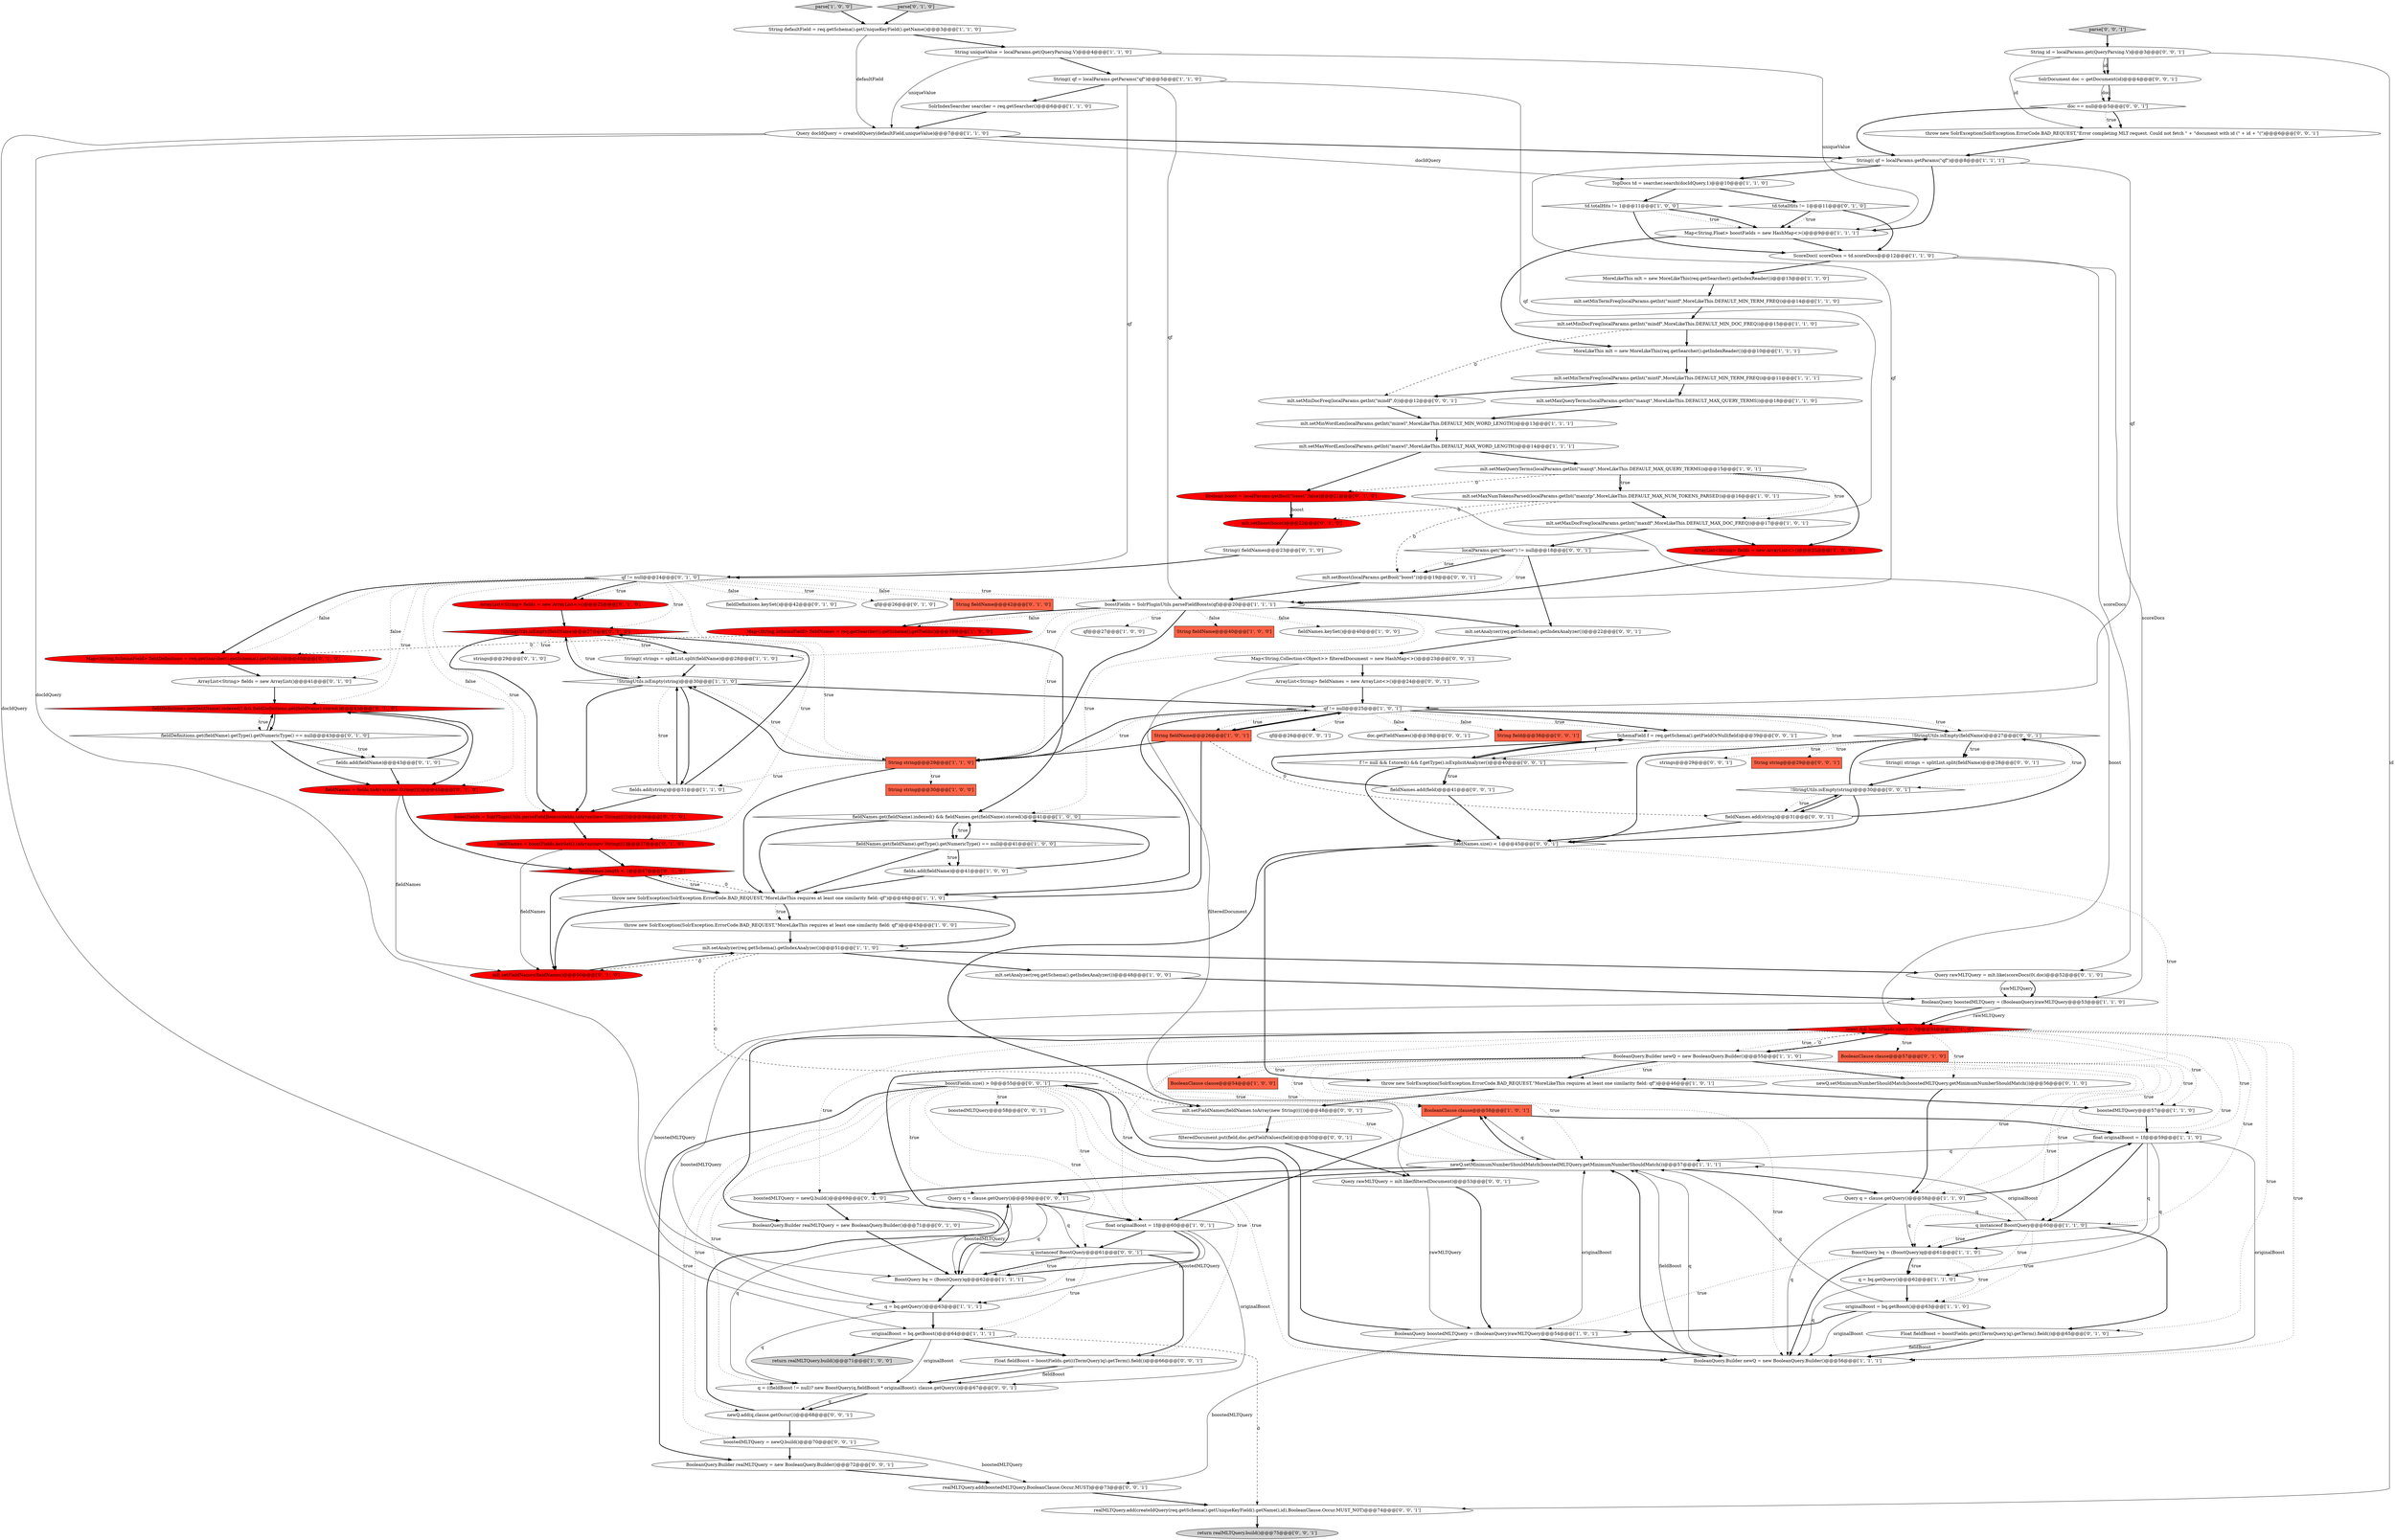 digraph {
115 [style = filled, label = "boostFields.size() > 0@@@55@@@['0', '0', '1']", fillcolor = white, shape = diamond image = "AAA0AAABBB3BBB"];
73 [style = filled, label = "qf != null@@@24@@@['0', '1', '0']", fillcolor = white, shape = diamond image = "AAA0AAABBB2BBB"];
77 [style = filled, label = "Float fieldBoost = boostFields.get(((TermQuery)q).getTerm().field())@@@65@@@['0', '1', '0']", fillcolor = white, shape = ellipse image = "AAA0AAABBB2BBB"];
27 [style = filled, label = "mlt.setMaxWordLen(localParams.getInt(\"maxwl\",MoreLikeThis.DEFAULT_MAX_WORD_LENGTH))@@@14@@@['1', '1', '1']", fillcolor = white, shape = ellipse image = "AAA0AAABBB1BBB"];
62 [style = filled, label = "!StringUtils.isEmpty(string)@@@30@@@['1', '1', '0']", fillcolor = white, shape = diamond image = "AAA0AAABBB1BBB"];
0 [style = filled, label = "String string@@@30@@@['1', '0', '0']", fillcolor = tomato, shape = box image = "AAA0AAABBB1BBB"];
61 [style = filled, label = "Map<String,Float> boostFields = new HashMap<>()@@@9@@@['1', '1', '1']", fillcolor = white, shape = ellipse image = "AAA0AAABBB1BBB"];
43 [style = filled, label = "mlt.setAnalyzer(req.getSchema().getIndexAnalyzer())@@@51@@@['1', '1', '0']", fillcolor = white, shape = ellipse image = "AAA0AAABBB1BBB"];
2 [style = filled, label = "BooleanQuery boostedMLTQuery = (BooleanQuery)rawMLTQuery@@@53@@@['1', '1', '0']", fillcolor = white, shape = ellipse image = "AAA0AAABBB1BBB"];
123 [style = filled, label = "strings@@@29@@@['0', '0', '1']", fillcolor = white, shape = ellipse image = "AAA0AAABBB3BBB"];
41 [style = filled, label = "BooleanClause clause@@@58@@@['1', '0', '1']", fillcolor = tomato, shape = box image = "AAA0AAABBB1BBB"];
48 [style = filled, label = "throw new SolrException(SolrException.ErrorCode.BAD_REQUEST,\"MoreLikeThis requires at least one similarity field: qf\")@@@45@@@['1', '0', '0']", fillcolor = white, shape = ellipse image = "AAA0AAABBB1BBB"];
66 [style = filled, label = "ArrayList<String> fields = new ArrayList()@@@41@@@['0', '1', '0']", fillcolor = white, shape = ellipse image = "AAA0AAABBB2BBB"];
50 [style = filled, label = "mlt.setMinTermFreq(localParams.getInt(\"mintf\",MoreLikeThis.DEFAULT_MIN_TERM_FREQ))@@@11@@@['1', '1', '1']", fillcolor = white, shape = ellipse image = "AAA0AAABBB1BBB"];
112 [style = filled, label = "Map<String,Collection<Object>> filteredDocument = new HashMap<>()@@@23@@@['0', '0', '1']", fillcolor = white, shape = ellipse image = "AAA0AAABBB3BBB"];
93 [style = filled, label = "fieldNames.add(string)@@@31@@@['0', '0', '1']", fillcolor = white, shape = ellipse image = "AAA0AAABBB3BBB"];
118 [style = filled, label = "SolrDocument doc = getDocument(id)@@@4@@@['0', '0', '1']", fillcolor = white, shape = ellipse image = "AAA0AAABBB3BBB"];
17 [style = filled, label = "BoostQuery bq = (BoostQuery)q@@@62@@@['1', '1', '1']", fillcolor = white, shape = ellipse image = "AAA0AAABBB1BBB"];
100 [style = filled, label = "realMLTQuery.add(createIdQuery(req.getSchema().getUniqueKeyField().getName(),id),BooleanClause.Occur.MUST_NOT)@@@74@@@['0', '0', '1']", fillcolor = white, shape = ellipse image = "AAA0AAABBB3BBB"];
59 [style = filled, label = "return realMLTQuery.build()@@@71@@@['1', '0', '0']", fillcolor = lightgray, shape = ellipse image = "AAA0AAABBB1BBB"];
105 [style = filled, label = "newQ.add(q,clause.getOccur())@@@68@@@['0', '0', '1']", fillcolor = white, shape = ellipse image = "AAA0AAABBB3BBB"];
31 [style = filled, label = "newQ.setMinimumNumberShouldMatch(boostedMLTQuery.getMinimumNumberShouldMatch())@@@57@@@['1', '1', '1']", fillcolor = white, shape = ellipse image = "AAA0AAABBB1BBB"];
60 [style = filled, label = "ArrayList<String> fields = new ArrayList<>()@@@25@@@['1', '0', '0']", fillcolor = red, shape = ellipse image = "AAA1AAABBB1BBB"];
111 [style = filled, label = "mlt.setAnalyzer(req.getSchema().getIndexAnalyzer())@@@22@@@['0', '0', '1']", fillcolor = white, shape = ellipse image = "AAA0AAABBB3BBB"];
85 [style = filled, label = "!StringUtils.isEmpty(fieldName)@@@27@@@['0', '1', '0']", fillcolor = red, shape = diamond image = "AAA1AAABBB2BBB"];
56 [style = filled, label = "Map<String,SchemaField> fieldNames = req.getSearcher().getSchema().getFields()@@@39@@@['1', '0', '0']", fillcolor = red, shape = ellipse image = "AAA1AAABBB1BBB"];
63 [style = filled, label = "Query rawMLTQuery = mlt.like(scoreDocs(0(.doc)@@@52@@@['0', '1', '0']", fillcolor = white, shape = ellipse image = "AAA0AAABBB2BBB"];
40 [style = filled, label = "mlt.setAnalyzer(req.getSchema().getIndexAnalyzer())@@@48@@@['1', '0', '0']", fillcolor = white, shape = ellipse image = "AAA0AAABBB1BBB"];
26 [style = filled, label = "qf != null@@@25@@@['1', '0', '1']", fillcolor = white, shape = diamond image = "AAA0AAABBB1BBB"];
6 [style = filled, label = "fields.add(fieldName)@@@41@@@['1', '0', '0']", fillcolor = white, shape = ellipse image = "AAA0AAABBB1BBB"];
32 [style = filled, label = "fields.add(string)@@@31@@@['1', '1', '0']", fillcolor = white, shape = ellipse image = "AAA0AAABBB1BBB"];
107 [style = filled, label = "mlt.setBoost(localParams.getBool(\"boost\"))@@@19@@@['0', '0', '1']", fillcolor = white, shape = ellipse image = "AAA0AAABBB3BBB"];
15 [style = filled, label = "ScoreDoc(( scoreDocs = td.scoreDocs@@@12@@@['1', '1', '0']", fillcolor = white, shape = ellipse image = "AAA0AAABBB1BBB"];
21 [style = filled, label = "String string@@@29@@@['1', '1', '0']", fillcolor = tomato, shape = box image = "AAA0AAABBB1BBB"];
36 [style = filled, label = "SolrIndexSearcher searcher = req.getSearcher()@@@6@@@['1', '1', '0']", fillcolor = white, shape = ellipse image = "AAA0AAABBB1BBB"];
69 [style = filled, label = "String(( fieldNames@@@23@@@['0', '1', '0']", fillcolor = white, shape = ellipse image = "AAA0AAABBB2BBB"];
96 [style = filled, label = "String string@@@29@@@['0', '0', '1']", fillcolor = tomato, shape = box image = "AAA0AAABBB3BBB"];
86 [style = filled, label = "BooleanQuery.Builder realMLTQuery = new BooleanQuery.Builder()@@@71@@@['0', '1', '0']", fillcolor = white, shape = ellipse image = "AAA0AAABBB2BBB"];
54 [style = filled, label = "float originalBoost = 1f@@@59@@@['1', '1', '0']", fillcolor = white, shape = ellipse image = "AAA0AAABBB1BBB"];
78 [style = filled, label = "BooleanClause clause@@@57@@@['0', '1', '0']", fillcolor = tomato, shape = box image = "AAA0AAABBB2BBB"];
11 [style = filled, label = "mlt.setMinDocFreq(localParams.getInt(\"mindf\",MoreLikeThis.DEFAULT_MIN_DOC_FREQ))@@@15@@@['1', '1', '0']", fillcolor = white, shape = ellipse image = "AAA0AAABBB1BBB"];
44 [style = filled, label = "mlt.setMaxDocFreq(localParams.getInt(\"maxdf\",MoreLikeThis.DEFAULT_MAX_DOC_FREQ))@@@17@@@['1', '0', '1']", fillcolor = white, shape = ellipse image = "AAA0AAABBB1BBB"];
7 [style = filled, label = "qf@@@27@@@['1', '0', '0']", fillcolor = white, shape = ellipse image = "AAA0AAABBB1BBB"];
33 [style = filled, label = "mlt.setMaxNumTokensParsed(localParams.getInt(\"maxntp\",MoreLikeThis.DEFAULT_MAX_NUM_TOKENS_PARSED))@@@16@@@['1', '0', '1']", fillcolor = white, shape = ellipse image = "AAA0AAABBB1BBB"];
79 [style = filled, label = "Map<String,SchemaField> fieldDefinitions = req.getSearcher().getSchema().getFields()@@@40@@@['0', '1', '0']", fillcolor = red, shape = ellipse image = "AAA1AAABBB2BBB"];
22 [style = filled, label = "throw new SolrException(SolrException.ErrorCode.BAD_REQUEST,\"MoreLikeThis requires at least one similarity field: qf\")@@@48@@@['1', '1', '0']", fillcolor = white, shape = ellipse image = "AAA0AAABBB1BBB"];
109 [style = filled, label = "fieldNames.add(field)@@@41@@@['0', '0', '1']", fillcolor = white, shape = ellipse image = "AAA0AAABBB3BBB"];
117 [style = filled, label = "boostedMLTQuery = newQ.build()@@@70@@@['0', '0', '1']", fillcolor = white, shape = ellipse image = "AAA0AAABBB3BBB"];
110 [style = filled, label = "parse['0', '0', '1']", fillcolor = lightgray, shape = diamond image = "AAA0AAABBB3BBB"];
108 [style = filled, label = "SchemaField f = req.getSchema().getFieldOrNull(field)@@@39@@@['0', '0', '1']", fillcolor = white, shape = ellipse image = "AAA0AAABBB3BBB"];
39 [style = filled, label = "String(( strings = splitList.split(fieldName)@@@28@@@['1', '1', '0']", fillcolor = white, shape = ellipse image = "AAA0AAABBB1BBB"];
68 [style = filled, label = "fieldDefinitions.keySet()@@@42@@@['0', '1', '0']", fillcolor = white, shape = ellipse image = "AAA0AAABBB2BBB"];
81 [style = filled, label = "mlt.setBoost(boost)@@@22@@@['0', '1', '0']", fillcolor = red, shape = ellipse image = "AAA1AAABBB2BBB"];
101 [style = filled, label = "doc == null@@@5@@@['0', '0', '1']", fillcolor = white, shape = diamond image = "AAA0AAABBB3BBB"];
106 [style = filled, label = "boostedMLTQuery@@@58@@@['0', '0', '1']", fillcolor = white, shape = ellipse image = "AAA0AAABBB3BBB"];
1 [style = filled, label = "mlt.setMaxQueryTerms(localParams.getInt(\"maxqt\",MoreLikeThis.DEFAULT_MAX_QUERY_TERMS))@@@18@@@['1', '1', '0']", fillcolor = white, shape = ellipse image = "AAA0AAABBB1BBB"];
128 [style = filled, label = "mlt.setFieldNames(fieldNames.toArray(new String(((())@@@48@@@['0', '0', '1']", fillcolor = white, shape = ellipse image = "AAA0AAABBB3BBB"];
3 [style = filled, label = "mlt.setMinWordLen(localParams.getInt(\"minwl\",MoreLikeThis.DEFAULT_MIN_WORD_LENGTH))@@@13@@@['1', '1', '1']", fillcolor = white, shape = ellipse image = "AAA0AAABBB1BBB"];
8 [style = filled, label = "float originalBoost = 1f@@@60@@@['1', '0', '1']", fillcolor = white, shape = ellipse image = "AAA0AAABBB1BBB"];
5 [style = filled, label = "String(( qf = localParams.getParams(\"qf\")@@@8@@@['1', '1', '1']", fillcolor = white, shape = ellipse image = "AAA0AAABBB1BBB"];
64 [style = filled, label = "fieldDefinitions.get(fieldName).getType().getNumericType() == null@@@43@@@['0', '1', '0']", fillcolor = white, shape = diamond image = "AAA0AAABBB2BBB"];
30 [style = filled, label = "q instanceof BoostQuery@@@60@@@['1', '1', '0']", fillcolor = white, shape = diamond image = "AAA0AAABBB1BBB"];
80 [style = filled, label = "qf@@@26@@@['0', '1', '0']", fillcolor = white, shape = ellipse image = "AAA0AAABBB2BBB"];
92 [style = filled, label = "mlt.setMinDocFreq(localParams.getInt(\"mindf\",0))@@@12@@@['0', '0', '1']", fillcolor = white, shape = ellipse image = "AAA0AAABBB3BBB"];
121 [style = filled, label = "localParams.get(\"boost\") != null@@@18@@@['0', '0', '1']", fillcolor = white, shape = diamond image = "AAA0AAABBB3BBB"];
76 [style = filled, label = "fieldNames.length < 1@@@47@@@['0', '1', '0']", fillcolor = red, shape = diamond image = "AAA1AAABBB2BBB"];
97 [style = filled, label = "qf@@@26@@@['0', '0', '1']", fillcolor = white, shape = ellipse image = "AAA0AAABBB3BBB"];
24 [style = filled, label = "boostedMLTQuery@@@57@@@['1', '1', '0']", fillcolor = white, shape = ellipse image = "AAA0AAABBB1BBB"];
126 [style = filled, label = "!StringUtils.isEmpty(fieldName)@@@27@@@['0', '0', '1']", fillcolor = white, shape = diamond image = "AAA0AAABBB3BBB"];
82 [style = filled, label = "newQ.setMinimumNumberShouldMatch(boostedMLTQuery.getMinimumNumberShouldMatch())@@@56@@@['0', '1', '0']", fillcolor = white, shape = ellipse image = "AAA0AAABBB2BBB"];
23 [style = filled, label = "throw new SolrException(SolrException.ErrorCode.BAD_REQUEST,\"MoreLikeThis requires at least one similarity field: qf\")@@@46@@@['1', '0', '1']", fillcolor = white, shape = ellipse image = "AAA0AAABBB1BBB"];
91 [style = filled, label = "realMLTQuery.add(boostedMLTQuery,BooleanClause.Occur.MUST)@@@73@@@['0', '0', '1']", fillcolor = white, shape = ellipse image = "AAA0AAABBB3BBB"];
99 [style = filled, label = "doc.getFieldNames()@@@38@@@['0', '0', '1']", fillcolor = white, shape = ellipse image = "AAA0AAABBB3BBB"];
98 [style = filled, label = "Float fieldBoost = boostFields.get(((TermQuery)q).getTerm().field())@@@66@@@['0', '0', '1']", fillcolor = white, shape = ellipse image = "AAA0AAABBB3BBB"];
72 [style = filled, label = "ArrayList<String> fields = new ArrayList<>()@@@25@@@['0', '1', '0']", fillcolor = red, shape = ellipse image = "AAA1AAABBB2BBB"];
12 [style = filled, label = "String fieldName@@@26@@@['1', '0', '1']", fillcolor = tomato, shape = box image = "AAA0AAABBB1BBB"];
119 [style = filled, label = "Query rawMLTQuery = mlt.like(filteredDocument)@@@53@@@['0', '0', '1']", fillcolor = white, shape = ellipse image = "AAA0AAABBB3BBB"];
125 [style = filled, label = "!StringUtils.isEmpty(string)@@@30@@@['0', '0', '1']", fillcolor = white, shape = diamond image = "AAA0AAABBB3BBB"];
65 [style = filled, label = "fields.add(fieldName)@@@43@@@['0', '1', '0']", fillcolor = white, shape = ellipse image = "AAA0AAABBB2BBB"];
113 [style = filled, label = "ArrayList<String> fieldNames = new ArrayList<>()@@@24@@@['0', '0', '1']", fillcolor = white, shape = ellipse image = "AAA0AAABBB3BBB"];
29 [style = filled, label = "BooleanQuery boostedMLTQuery = (BooleanQuery)rawMLTQuery@@@54@@@['1', '0', '1']", fillcolor = white, shape = ellipse image = "AAA0AAABBB1BBB"];
103 [style = filled, label = "String id = localParams.get(QueryParsing.V)@@@3@@@['0', '0', '1']", fillcolor = white, shape = ellipse image = "AAA0AAABBB3BBB"];
47 [style = filled, label = "String defaultField = req.getSchema().getUniqueKeyField().getName()@@@3@@@['1', '1', '0']", fillcolor = white, shape = ellipse image = "AAA0AAABBB1BBB"];
58 [style = filled, label = "MoreLikeThis mlt = new MoreLikeThis(req.getSearcher().getIndexReader())@@@13@@@['1', '1', '0']", fillcolor = white, shape = ellipse image = "AAA0AAABBB1BBB"];
83 [style = filled, label = "Boolean boost = localParams.getBool(\"boost\",false)@@@21@@@['0', '1', '0']", fillcolor = red, shape = ellipse image = "AAA1AAABBB2BBB"];
52 [style = filled, label = "Query q = clause.getQuery()@@@58@@@['1', '1', '0']", fillcolor = white, shape = ellipse image = "AAA0AAABBB1BBB"];
18 [style = filled, label = "originalBoost = bq.getBoost()@@@64@@@['1', '1', '1']", fillcolor = white, shape = ellipse image = "AAA0AAABBB1BBB"];
53 [style = filled, label = "String uniqueValue = localParams.get(QueryParsing.V)@@@4@@@['1', '1', '0']", fillcolor = white, shape = ellipse image = "AAA0AAABBB1BBB"];
122 [style = filled, label = "return realMLTQuery.build()@@@75@@@['0', '0', '1']", fillcolor = lightgray, shape = ellipse image = "AAA0AAABBB3BBB"];
90 [style = filled, label = "fieldNames = boostFields.keySet().toArray(new String(((()@@@37@@@['0', '1', '0']", fillcolor = red, shape = ellipse image = "AAA1AAABBB2BBB"];
74 [style = filled, label = "strings@@@29@@@['0', '1', '0']", fillcolor = white, shape = ellipse image = "AAA0AAABBB2BBB"];
120 [style = filled, label = "filteredDocument.put(field,doc.getFieldValues(field))@@@50@@@['0', '0', '1']", fillcolor = white, shape = ellipse image = "AAA0AAABBB3BBB"];
114 [style = filled, label = "f != null && f.stored() && f.getType().isExplicitAnalyzer()@@@40@@@['0', '0', '1']", fillcolor = white, shape = diamond image = "AAA0AAABBB3BBB"];
55 [style = filled, label = "String(( qf = localParams.getParams(\"qf\")@@@5@@@['1', '1', '0']", fillcolor = white, shape = ellipse image = "AAA0AAABBB1BBB"];
71 [style = filled, label = "String fieldName@@@42@@@['0', '1', '0']", fillcolor = tomato, shape = box image = "AAA0AAABBB2BBB"];
102 [style = filled, label = "String field@@@38@@@['0', '0', '1']", fillcolor = tomato, shape = box image = "AAA0AAABBB3BBB"];
104 [style = filled, label = "q = ((fieldBoost != null)? new BoostQuery(q,fieldBoost * originalBoost): clause.getQuery())@@@67@@@['0', '0', '1']", fillcolor = white, shape = ellipse image = "AAA0AAABBB3BBB"];
38 [style = filled, label = "mlt.setMinTermFreq(localParams.getInt(\"mintf\",MoreLikeThis.DEFAULT_MIN_TERM_FREQ))@@@14@@@['1', '1', '0']", fillcolor = white, shape = ellipse image = "AAA0AAABBB1BBB"];
94 [style = filled, label = "throw new SolrException(SolrException.ErrorCode.BAD_REQUEST,\"Error completing MLT request. Could not fetch \" + \"document with id (\" + id + \"(\")@@@6@@@['0', '0', '1']", fillcolor = white, shape = ellipse image = "AAA0AAABBB3BBB"];
34 [style = filled, label = "parse['1', '0', '0']", fillcolor = lightgray, shape = diamond image = "AAA0AAABBB1BBB"];
37 [style = filled, label = "originalBoost = bq.getBoost()@@@63@@@['1', '1', '0']", fillcolor = white, shape = ellipse image = "AAA0AAABBB1BBB"];
88 [style = filled, label = "mlt.setFieldNames(fieldNames)@@@50@@@['0', '1', '0']", fillcolor = red, shape = ellipse image = "AAA1AAABBB2BBB"];
57 [style = filled, label = "mlt.setMaxQueryTerms(localParams.getInt(\"maxqt\",MoreLikeThis.DEFAULT_MAX_QUERY_TERMS))@@@15@@@['1', '0', '1']", fillcolor = white, shape = ellipse image = "AAA0AAABBB1BBB"];
75 [style = filled, label = "boostFields = SolrPluginUtils.parseFieldBoosts(fields.toArray(new String(((())@@@36@@@['0', '1', '0']", fillcolor = red, shape = ellipse image = "AAA1AAABBB2BBB"];
4 [style = filled, label = "BooleanClause clause@@@54@@@['1', '0', '0']", fillcolor = tomato, shape = box image = "AAA0AAABBB1BBB"];
10 [style = filled, label = "boostFields = SolrPluginUtils.parseFieldBoosts(qf)@@@20@@@['1', '1', '1']", fillcolor = white, shape = ellipse image = "AAA0AAABBB1BBB"];
127 [style = filled, label = "String(( strings = splitList.split(fieldName)@@@28@@@['0', '0', '1']", fillcolor = white, shape = ellipse image = "AAA0AAABBB3BBB"];
67 [style = filled, label = "boostedMLTQuery = newQ.build()@@@69@@@['0', '1', '0']", fillcolor = white, shape = ellipse image = "AAA0AAABBB2BBB"];
84 [style = filled, label = "fieldDefinitions.get(fieldName).indexed() && fieldDefinitions.get(fieldName).stored()@@@43@@@['0', '1', '0']", fillcolor = red, shape = diamond image = "AAA1AAABBB2BBB"];
124 [style = filled, label = "q instanceof BoostQuery@@@61@@@['0', '0', '1']", fillcolor = white, shape = diamond image = "AAA0AAABBB3BBB"];
49 [style = filled, label = "td.totalHits != 1@@@11@@@['1', '0', '0']", fillcolor = white, shape = diamond image = "AAA0AAABBB1BBB"];
129 [style = filled, label = "fieldNames.size() < 1@@@45@@@['0', '0', '1']", fillcolor = white, shape = diamond image = "AAA0AAABBB3BBB"];
25 [style = filled, label = "TopDocs td = searcher.search(docIdQuery,1)@@@10@@@['1', '1', '0']", fillcolor = white, shape = ellipse image = "AAA0AAABBB1BBB"];
89 [style = filled, label = "fieldNames = fields.toArray(new String(((()@@@45@@@['0', '1', '0']", fillcolor = red, shape = ellipse image = "AAA1AAABBB2BBB"];
42 [style = filled, label = "q = bq.getQuery()@@@63@@@['1', '1', '1']", fillcolor = white, shape = ellipse image = "AAA0AAABBB1BBB"];
19 [style = filled, label = "String fieldName@@@40@@@['1', '0', '0']", fillcolor = tomato, shape = box image = "AAA0AAABBB1BBB"];
87 [style = filled, label = "parse['0', '1', '0']", fillcolor = lightgray, shape = diamond image = "AAA0AAABBB2BBB"];
116 [style = filled, label = "Query q = clause.getQuery()@@@59@@@['0', '0', '1']", fillcolor = white, shape = ellipse image = "AAA0AAABBB3BBB"];
45 [style = filled, label = "fieldNames.get(fieldName).getType().getNumericType() == null@@@41@@@['1', '0', '0']", fillcolor = white, shape = diamond image = "AAA0AAABBB1BBB"];
51 [style = filled, label = "boost && boostFields.size() > 0@@@54@@@['1', '1', '0']", fillcolor = red, shape = diamond image = "AAA1AAABBB1BBB"];
28 [style = filled, label = "fieldNames.get(fieldName).indexed() && fieldNames.get(fieldName).stored()@@@41@@@['1', '0', '0']", fillcolor = white, shape = diamond image = "AAA0AAABBB1BBB"];
14 [style = filled, label = "BoostQuery bq = (BoostQuery)q@@@61@@@['1', '1', '0']", fillcolor = white, shape = ellipse image = "AAA0AAABBB1BBB"];
20 [style = filled, label = "q = bq.getQuery()@@@62@@@['1', '1', '0']", fillcolor = white, shape = ellipse image = "AAA0AAABBB1BBB"];
46 [style = filled, label = "Query docIdQuery = createIdQuery(defaultField,uniqueValue)@@@7@@@['1', '1', '0']", fillcolor = white, shape = ellipse image = "AAA0AAABBB1BBB"];
70 [style = filled, label = "td.totalHits != 1@@@11@@@['0', '1', '0']", fillcolor = white, shape = diamond image = "AAA0AAABBB2BBB"];
16 [style = filled, label = "MoreLikeThis mlt = new MoreLikeThis(req.getSearcher().getIndexReader())@@@10@@@['1', '1', '1']", fillcolor = white, shape = ellipse image = "AAA0AAABBB1BBB"];
13 [style = filled, label = "BooleanQuery.Builder newQ = new BooleanQuery.Builder()@@@56@@@['1', '1', '1']", fillcolor = white, shape = ellipse image = "AAA0AAABBB1BBB"];
35 [style = filled, label = "BooleanQuery.Builder newQ = new BooleanQuery.Builder()@@@55@@@['1', '1', '0']", fillcolor = white, shape = ellipse image = "AAA0AAABBB1BBB"];
95 [style = filled, label = "BooleanQuery.Builder realMLTQuery = new BooleanQuery.Builder()@@@72@@@['0', '0', '1']", fillcolor = white, shape = ellipse image = "AAA0AAABBB3BBB"];
9 [style = filled, label = "fieldNames.keySet()@@@40@@@['1', '0', '0']", fillcolor = white, shape = ellipse image = "AAA0AAABBB1BBB"];
67->86 [style = bold, label=""];
85->74 [style = dotted, label="true"];
40->2 [style = bold, label=""];
54->20 [style = solid, label="q"];
12->93 [style = dashed, label="0"];
55->36 [style = bold, label=""];
79->66 [style = bold, label=""];
6->22 [style = bold, label=""];
46->5 [style = bold, label=""];
57->33 [style = bold, label=""];
73->80 [style = dotted, label="true"];
26->12 [style = dotted, label="true"];
120->119 [style = bold, label=""];
93->126 [style = bold, label=""];
93->129 [style = bold, label=""];
26->22 [style = bold, label=""];
125->129 [style = bold, label=""];
26->12 [style = bold, label=""];
73->71 [style = dotted, label="false"];
45->6 [style = bold, label=""];
21->26 [style = dotted, label="true"];
26->102 [style = dotted, label="false"];
55->10 [style = solid, label="qf"];
31->41 [style = solid, label="q"];
20->37 [style = bold, label=""];
30->14 [style = bold, label=""];
94->5 [style = bold, label=""];
15->2 [style = solid, label="scoreDocs"];
46->42 [style = solid, label="docIdQuery"];
56->79 [style = dashed, label="0"];
22->76 [style = dashed, label="0"];
126->125 [style = dotted, label="true"];
76->88 [style = bold, label=""];
111->112 [style = bold, label=""];
12->21 [style = bold, label=""];
33->81 [style = dashed, label="0"];
57->60 [style = bold, label=""];
17->42 [style = bold, label=""];
51->35 [style = bold, label=""];
13->31 [style = solid, label="fieldBoost"];
26->126 [style = dotted, label="true"];
21->22 [style = bold, label=""];
95->91 [style = bold, label=""];
129->23 [style = dotted, label="true"];
85->62 [style = dotted, label="true"];
10->9 [style = dotted, label="false"];
116->8 [style = bold, label=""];
119->29 [style = bold, label=""];
65->89 [style = bold, label=""];
52->14 [style = solid, label="q"];
70->61 [style = bold, label=""];
26->97 [style = dotted, label="true"];
73->72 [style = dotted, label="true"];
73->84 [style = dotted, label="true"];
22->48 [style = bold, label=""];
62->32 [style = bold, label=""];
62->75 [style = bold, label=""];
31->52 [style = bold, label=""];
109->129 [style = bold, label=""];
126->127 [style = dotted, label="true"];
26->21 [style = bold, label=""];
73->79 [style = dotted, label="false"];
33->107 [style = dashed, label="0"];
85->39 [style = dotted, label="true"];
51->13 [style = dotted, label="true"];
101->5 [style = bold, label=""];
20->13 [style = solid, label="q"];
115->124 [style = dotted, label="true"];
115->106 [style = dotted, label="true"];
83->81 [style = solid, label="boost"];
35->23 [style = dotted, label="true"];
114->109 [style = dotted, label="true"];
35->4 [style = dotted, label="true"];
76->22 [style = bold, label=""];
18->104 [style = solid, label="originalBoost"];
35->24 [style = dotted, label="true"];
76->22 [style = dotted, label="true"];
110->103 [style = bold, label=""];
126->129 [style = bold, label=""];
14->20 [style = dotted, label="true"];
23->24 [style = bold, label=""];
116->104 [style = solid, label="q"];
51->35 [style = dotted, label="true"];
56->28 [style = bold, label=""];
119->29 [style = solid, label="rawMLTQuery"];
73->89 [style = dotted, label="false"];
60->10 [style = bold, label=""];
14->29 [style = dotted, label="true"];
89->88 [style = solid, label="fieldNames"];
10->21 [style = dotted, label="true"];
54->31 [style = solid, label="q"];
10->7 [style = dotted, label="true"];
103->118 [style = solid, label="id"];
39->62 [style = bold, label=""];
77->13 [style = solid, label="fieldBoost"];
2->51 [style = bold, label=""];
51->30 [style = dotted, label="true"];
128->120 [style = bold, label=""];
51->86 [style = bold, label=""];
84->89 [style = bold, label=""];
73->90 [style = dotted, label="true"];
3->27 [style = bold, label=""];
27->83 [style = bold, label=""];
32->62 [style = bold, label=""];
109->108 [style = bold, label=""];
45->22 [style = bold, label=""];
104->105 [style = bold, label=""];
126->127 [style = bold, label=""];
70->15 [style = bold, label=""];
62->85 [style = bold, label=""];
124->17 [style = bold, label=""];
51->54 [style = dotted, label="true"];
29->91 [style = solid, label="boostedMLTQuery"];
43->128 [style = dashed, label="0"];
73->68 [style = dotted, label="false"];
115->13 [style = bold, label=""];
47->53 [style = bold, label=""];
30->77 [style = bold, label=""];
121->111 [style = bold, label=""];
54->13 [style = solid, label="originalBoost"];
21->0 [style = dotted, label="true"];
57->33 [style = dotted, label="true"];
37->29 [style = bold, label=""];
29->115 [style = bold, label=""];
10->21 [style = bold, label=""];
105->116 [style = bold, label=""];
115->8 [style = dotted, label="true"];
84->64 [style = bold, label=""];
105->117 [style = bold, label=""];
5->25 [style = bold, label=""];
18->98 [style = bold, label=""];
91->100 [style = bold, label=""];
8->17 [style = bold, label=""];
36->46 [style = bold, label=""];
127->125 [style = bold, label=""];
129->128 [style = bold, label=""];
8->104 [style = solid, label="originalBoost"];
98->104 [style = solid, label="fieldBoost"];
51->67 [style = dotted, label="true"];
100->122 [style = bold, label=""];
115->41 [style = dotted, label="true"];
62->26 [style = bold, label=""];
112->119 [style = solid, label="filteredDocument"];
51->42 [style = solid, label="boostedMLTQuery"];
124->17 [style = dotted, label="true"];
88->43 [style = bold, label=""];
15->58 [style = bold, label=""];
18->59 [style = bold, label=""];
55->73 [style = solid, label="qf"];
2->51 [style = solid, label="rawMLTQuery"];
49->61 [style = bold, label=""];
16->50 [style = bold, label=""];
30->14 [style = dotted, label="true"];
89->76 [style = bold, label=""];
115->104 [style = dotted, label="true"];
101->94 [style = bold, label=""];
58->38 [style = bold, label=""];
115->98 [style = dotted, label="true"];
31->116 [style = bold, label=""];
114->109 [style = bold, label=""];
49->15 [style = bold, label=""];
30->37 [style = dotted, label="true"];
14->13 [style = bold, label=""];
77->13 [style = bold, label=""];
104->105 [style = solid, label="q"];
53->55 [style = bold, label=""];
42->18 [style = bold, label=""];
15->63 [style = solid, label="scoreDocs"];
44->60 [style = bold, label=""];
10->56 [style = bold, label=""];
93->125 [style = bold, label=""];
112->113 [style = bold, label=""];
54->30 [style = bold, label=""];
12->26 [style = bold, label=""];
45->28 [style = bold, label=""];
85->75 [style = bold, label=""];
35->51 [style = dashed, label="0"];
117->95 [style = bold, label=""];
124->42 [style = dotted, label="true"];
50->92 [style = bold, label=""];
31->67 [style = bold, label=""];
27->57 [style = bold, label=""];
50->1 [style = bold, label=""];
61->15 [style = bold, label=""];
52->13 [style = solid, label="q"];
115->95 [style = bold, label=""];
13->31 [style = solid, label="q"];
6->28 [style = bold, label=""];
90->76 [style = bold, label=""];
54->14 [style = solid, label="q"];
51->31 [style = dotted, label="true"];
10->56 [style = dotted, label="false"];
41->8 [style = bold, label=""];
65->84 [style = bold, label=""];
124->98 [style = bold, label=""];
51->77 [style = dotted, label="true"];
43->40 [style = bold, label=""];
26->108 [style = dotted, label="true"];
57->44 [style = dotted, label="true"];
10->111 [style = bold, label=""];
51->52 [style = dotted, label="true"];
129->23 [style = bold, label=""];
82->52 [style = bold, label=""];
13->31 [style = bold, label=""];
81->69 [style = bold, label=""];
33->44 [style = bold, label=""];
126->123 [style = dotted, label="true"];
12->22 [style = bold, label=""];
67->17 [style = solid, label="boostedMLTQuery"];
28->45 [style = bold, label=""];
64->84 [style = bold, label=""];
103->100 [style = solid, label="id"];
64->65 [style = dotted, label="true"];
11->16 [style = bold, label=""];
52->30 [style = solid, label="q"];
114->108 [style = bold, label=""];
63->2 [style = bold, label=""];
37->31 [style = solid, label="q"];
108->114 [style = bold, label=""];
10->39 [style = dotted, label="true"];
21->32 [style = dotted, label="true"];
83->51 [style = solid, label="boost"];
118->101 [style = solid, label="doc"];
55->44 [style = solid, label="qf"];
85->39 [style = bold, label=""];
5->61 [style = bold, label=""];
31->41 [style = bold, label=""];
103->94 [style = solid, label="id"];
115->117 [style = dotted, label="true"];
35->14 [style = dotted, label="true"];
52->54 [style = bold, label=""];
121->10 [style = dotted, label="true"];
125->93 [style = dotted, label="true"];
1->3 [style = bold, label=""];
32->75 [style = bold, label=""];
21->62 [style = bold, label=""];
35->31 [style = dotted, label="true"];
28->45 [style = dotted, label="true"];
30->20 [style = dotted, label="true"];
115->116 [style = dotted, label="true"];
5->10 [style = solid, label="qf"];
18->100 [style = dashed, label="0"];
64->65 [style = bold, label=""];
35->41 [style = dotted, label="true"];
64->89 [style = bold, label=""];
43->63 [style = bold, label=""];
108->114 [style = solid, label="f"];
73->75 [style = dotted, label="true"];
98->104 [style = bold, label=""];
45->6 [style = dotted, label="true"];
49->61 [style = dotted, label="true"];
85->21 [style = dotted, label="true"];
53->61 [style = solid, label="uniqueValue"];
90->88 [style = solid, label="fieldNames"];
116->17 [style = solid, label="q"];
124->18 [style = dotted, label="true"];
113->26 [style = bold, label=""];
2->17 [style = solid, label="boostedMLTQuery"];
26->126 [style = bold, label=""];
107->10 [style = bold, label=""];
63->2 [style = solid, label="rawMLTQuery"];
8->124 [style = bold, label=""];
26->114 [style = dotted, label="true"];
115->105 [style = dotted, label="true"];
117->91 [style = solid, label="boostedMLTQuery"];
24->54 [style = bold, label=""];
70->61 [style = dotted, label="true"];
42->104 [style = solid, label="q"];
47->46 [style = solid, label="defaultField"];
126->96 [style = dotted, label="true"];
21->62 [style = dotted, label="true"];
73->66 [style = dotted, label="false"];
92->3 [style = bold, label=""];
25->49 [style = bold, label=""];
46->25 [style = solid, label="docIdQuery"];
114->129 [style = bold, label=""];
10->19 [style = dotted, label="false"];
8->42 [style = solid, label="boostedMLTQuery"];
35->8 [style = dotted, label="true"];
118->101 [style = bold, label=""];
26->108 [style = bold, label=""];
35->23 [style = bold, label=""];
43->88 [style = dashed, label="0"];
48->43 [style = bold, label=""];
101->94 [style = dotted, label="true"];
37->13 [style = solid, label="originalBoost"];
41->54 [style = bold, label=""];
14->20 [style = bold, label=""];
35->82 [style = bold, label=""];
86->17 [style = bold, label=""];
37->77 [style = bold, label=""];
38->11 [style = bold, label=""];
51->24 [style = dotted, label="true"];
22->43 [style = bold, label=""];
34->47 [style = bold, label=""];
84->64 [style = dotted, label="true"];
73->79 [style = bold, label=""];
23->128 [style = bold, label=""];
51->78 [style = dotted, label="true"];
35->30 [style = dotted, label="true"];
83->81 [style = bold, label=""];
121->107 [style = bold, label=""];
14->37 [style = dotted, label="true"];
35->54 [style = dotted, label="true"];
35->17 [style = bold, label=""];
73->85 [style = dotted, label="true"];
103->118 [style = bold, label=""];
75->90 [style = bold, label=""];
5->26 [style = solid, label="qf"];
32->85 [style = bold, label=""];
73->10 [style = dotted, label="true"];
10->28 [style = dotted, label="true"];
25->70 [style = bold, label=""];
30->31 [style = solid, label="originalBoost"];
72->85 [style = bold, label=""];
53->46 [style = solid, label="uniqueValue"];
46->18 [style = solid, label="docIdQuery"];
57->83 [style = dashed, label="0"];
66->84 [style = bold, label=""];
35->13 [style = dotted, label="true"];
125->126 [style = bold, label=""];
73->72 [style = bold, label=""];
22->48 [style = dotted, label="true"];
87->47 [style = bold, label=""];
62->32 [style = dotted, label="true"];
121->107 [style = dotted, label="true"];
28->22 [style = bold, label=""];
61->16 [style = bold, label=""];
125->93 [style = bold, label=""];
35->52 [style = dotted, label="true"];
44->121 [style = bold, label=""];
29->31 [style = solid, label="originalBoost"];
115->13 [style = dotted, label="true"];
51->82 [style = dotted, label="true"];
115->31 [style = dotted, label="true"];
11->92 [style = dashed, label="0"];
26->99 [style = dotted, label="false"];
22->88 [style = bold, label=""];
116->124 [style = solid, label="q"];
69->73 [style = bold, label=""];
29->13 [style = bold, label=""];
}
